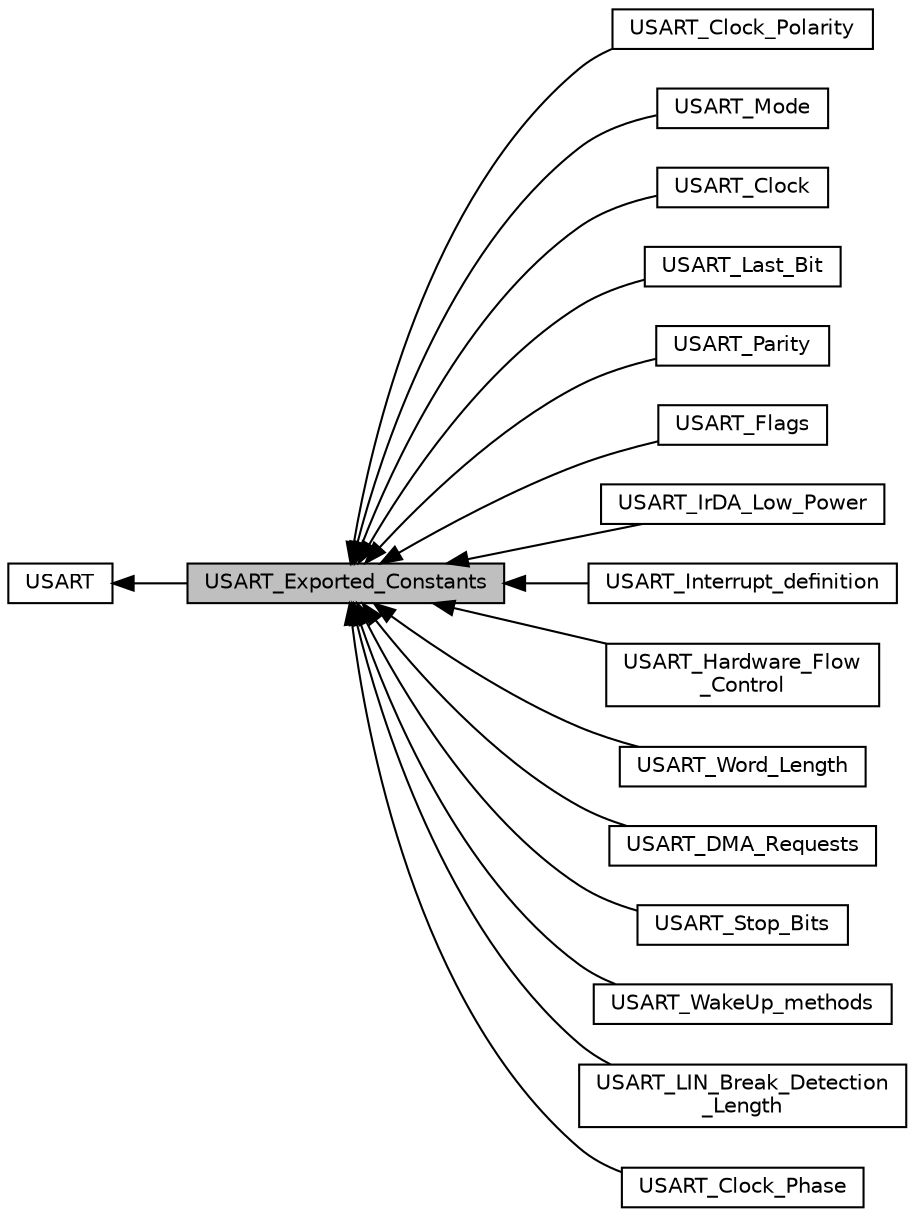 digraph "USART_Exported_Constants"
{
  edge [fontname="Helvetica",fontsize="10",labelfontname="Helvetica",labelfontsize="10"];
  node [fontname="Helvetica",fontsize="10",shape=record];
  rankdir=LR;
  Node8 [label="USART_Clock_Polarity",height=0.2,width=0.4,color="black", fillcolor="white", style="filled",URL="$group___u_s_a_r_t___clock___polarity.html"];
  Node5 [label="USART_Mode",height=0.2,width=0.4,color="black", fillcolor="white", style="filled",URL="$group___u_s_a_r_t___mode.html"];
  Node7 [label="USART_Clock",height=0.2,width=0.4,color="black", fillcolor="white", style="filled",URL="$group___u_s_a_r_t___clock.html"];
  Node10 [label="USART_Last_Bit",height=0.2,width=0.4,color="black", fillcolor="white", style="filled",URL="$group___u_s_a_r_t___last___bit.html"];
  Node4 [label="USART_Parity",height=0.2,width=0.4,color="black", fillcolor="white", style="filled",URL="$group___u_s_a_r_t___parity.html"];
  Node16 [label="USART_Flags",height=0.2,width=0.4,color="black", fillcolor="white", style="filled",URL="$group___u_s_a_r_t___flags.html"];
  Node15 [label="USART_IrDA_Low_Power",height=0.2,width=0.4,color="black", fillcolor="white", style="filled",URL="$group___u_s_a_r_t___ir_d_a___low___power.html"];
  Node11 [label="USART_Interrupt_definition",height=0.2,width=0.4,color="black", fillcolor="white", style="filled",URL="$group___u_s_a_r_t___interrupt__definition.html"];
  Node6 [label="USART_Hardware_Flow\l_Control",height=0.2,width=0.4,color="black", fillcolor="white", style="filled",URL="$group___u_s_a_r_t___hardware___flow___control.html"];
  Node2 [label="USART_Word_Length",height=0.2,width=0.4,color="black", fillcolor="white", style="filled",URL="$group___u_s_a_r_t___word___length.html"];
  Node1 [label="USART",height=0.2,width=0.4,color="black", fillcolor="white", style="filled",URL="$group___u_s_a_r_t.html",tooltip="USART driver modules. "];
  Node12 [label="USART_DMA_Requests",height=0.2,width=0.4,color="black", fillcolor="white", style="filled",URL="$group___u_s_a_r_t___d_m_a___requests.html"];
  Node0 [label="USART_Exported_Constants",height=0.2,width=0.4,color="black", fillcolor="grey75", style="filled", fontcolor="black"];
  Node3 [label="USART_Stop_Bits",height=0.2,width=0.4,color="black", fillcolor="white", style="filled",URL="$group___u_s_a_r_t___stop___bits.html"];
  Node13 [label="USART_WakeUp_methods",height=0.2,width=0.4,color="black", fillcolor="white", style="filled",URL="$group___u_s_a_r_t___wake_up__methods.html"];
  Node14 [label="USART_LIN_Break_Detection\l_Length",height=0.2,width=0.4,color="black", fillcolor="white", style="filled",URL="$group___u_s_a_r_t___l_i_n___break___detection___length.html"];
  Node9 [label="USART_Clock_Phase",height=0.2,width=0.4,color="black", fillcolor="white", style="filled",URL="$group___u_s_a_r_t___clock___phase.html"];
  Node1->Node0 [shape=plaintext, dir="back", style="solid"];
  Node0->Node2 [shape=plaintext, dir="back", style="solid"];
  Node0->Node3 [shape=plaintext, dir="back", style="solid"];
  Node0->Node4 [shape=plaintext, dir="back", style="solid"];
  Node0->Node5 [shape=plaintext, dir="back", style="solid"];
  Node0->Node6 [shape=plaintext, dir="back", style="solid"];
  Node0->Node7 [shape=plaintext, dir="back", style="solid"];
  Node0->Node8 [shape=plaintext, dir="back", style="solid"];
  Node0->Node9 [shape=plaintext, dir="back", style="solid"];
  Node0->Node10 [shape=plaintext, dir="back", style="solid"];
  Node0->Node11 [shape=plaintext, dir="back", style="solid"];
  Node0->Node12 [shape=plaintext, dir="back", style="solid"];
  Node0->Node13 [shape=plaintext, dir="back", style="solid"];
  Node0->Node14 [shape=plaintext, dir="back", style="solid"];
  Node0->Node15 [shape=plaintext, dir="back", style="solid"];
  Node0->Node16 [shape=plaintext, dir="back", style="solid"];
}
